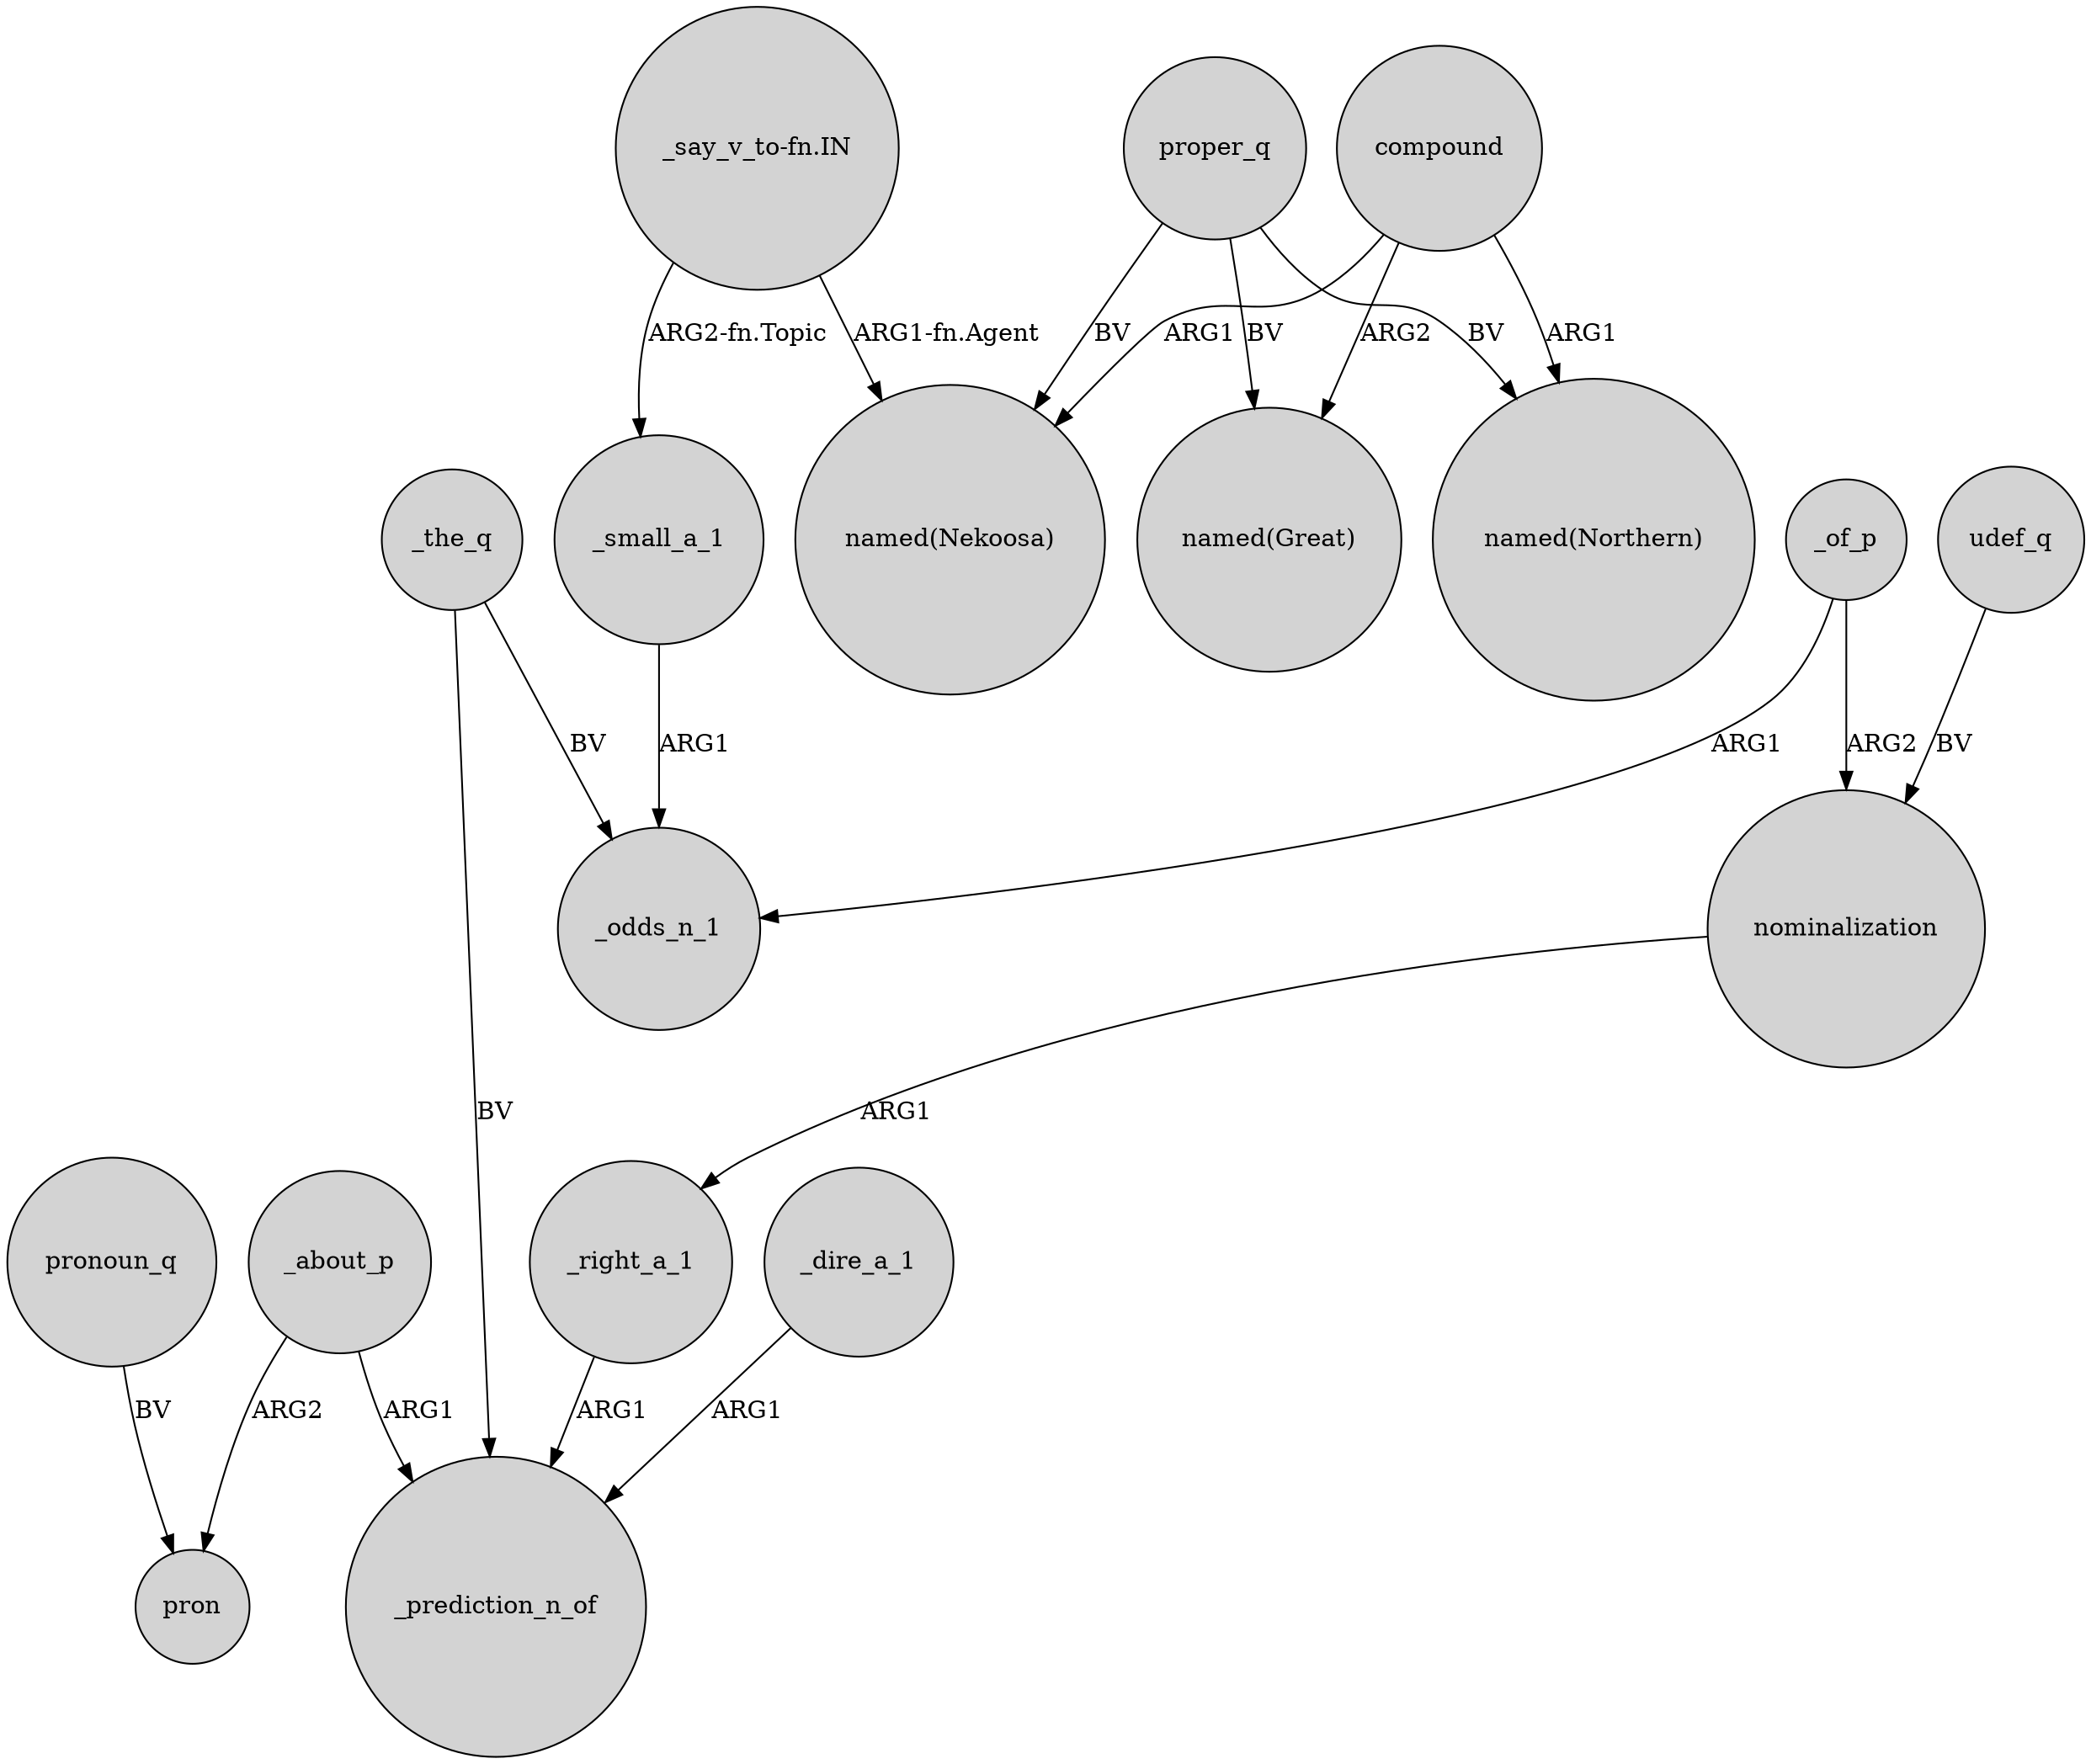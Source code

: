 digraph {
	node [shape=circle style=filled]
	nominalization -> _right_a_1 [label=ARG1]
	_small_a_1 -> _odds_n_1 [label=ARG1]
	compound -> "named(Nekoosa)" [label=ARG1]
	compound -> "named(Great)" [label=ARG2]
	_about_p -> pron [label=ARG2]
	pronoun_q -> pron [label=BV]
	proper_q -> "named(Nekoosa)" [label=BV]
	proper_q -> "named(Great)" [label=BV]
	_of_p -> nominalization [label=ARG2]
	udef_q -> nominalization [label=BV]
	_the_q -> _odds_n_1 [label=BV]
	"_say_v_to-fn.IN" -> "named(Nekoosa)" [label="ARG1-fn.Agent"]
	_the_q -> _prediction_n_of [label=BV]
	compound -> "named(Northern)" [label=ARG1]
	_about_p -> _prediction_n_of [label=ARG1]
	_right_a_1 -> _prediction_n_of [label=ARG1]
	_of_p -> _odds_n_1 [label=ARG1]
	"_say_v_to-fn.IN" -> _small_a_1 [label="ARG2-fn.Topic"]
	proper_q -> "named(Northern)" [label=BV]
	_dire_a_1 -> _prediction_n_of [label=ARG1]
}
